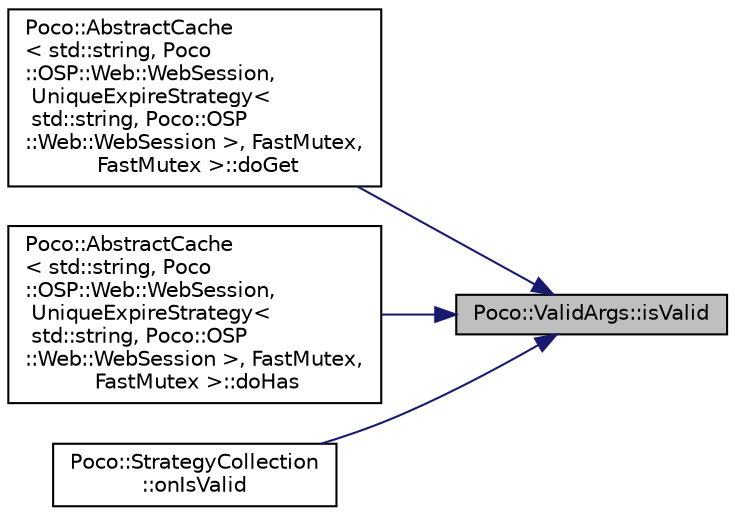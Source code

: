 digraph "Poco::ValidArgs::isValid"
{
 // LATEX_PDF_SIZE
  edge [fontname="Helvetica",fontsize="10",labelfontname="Helvetica",labelfontsize="10"];
  node [fontname="Helvetica",fontsize="10",shape=record];
  rankdir="RL";
  Node1 [label="Poco::ValidArgs::isValid",height=0.2,width=0.4,color="black", fillcolor="grey75", style="filled", fontcolor="black",tooltip=" "];
  Node1 -> Node2 [dir="back",color="midnightblue",fontsize="10",style="solid"];
  Node2 [label="Poco::AbstractCache\l\< std::string, Poco\l::OSP::Web::WebSession,\l UniqueExpireStrategy\<\l std::string, Poco::OSP\l::Web::WebSession \>, FastMutex,\l FastMutex \>::doGet",height=0.2,width=0.4,color="black", fillcolor="white", style="filled",URL="$classPoco_1_1AbstractCache.html#a91c9f90cf85a0fe56b36481f7b5a27ee",tooltip=" "];
  Node1 -> Node3 [dir="back",color="midnightblue",fontsize="10",style="solid"];
  Node3 [label="Poco::AbstractCache\l\< std::string, Poco\l::OSP::Web::WebSession,\l UniqueExpireStrategy\<\l std::string, Poco::OSP\l::Web::WebSession \>, FastMutex,\l FastMutex \>::doHas",height=0.2,width=0.4,color="black", fillcolor="white", style="filled",URL="$classPoco_1_1AbstractCache.html#a0982ea3cc47f33658af8df0fb2f2782f",tooltip="Returns true if the cache contains a value for the key."];
  Node1 -> Node4 [dir="back",color="midnightblue",fontsize="10",style="solid"];
  Node4 [label="Poco::StrategyCollection\l::onIsValid",height=0.2,width=0.4,color="black", fillcolor="white", style="filled",URL="$classPoco_1_1StrategyCollection.html#a0b719ba9628e9f995fec1f4dd7c0f04c",tooltip="Removes all elements from the cache."];
}
